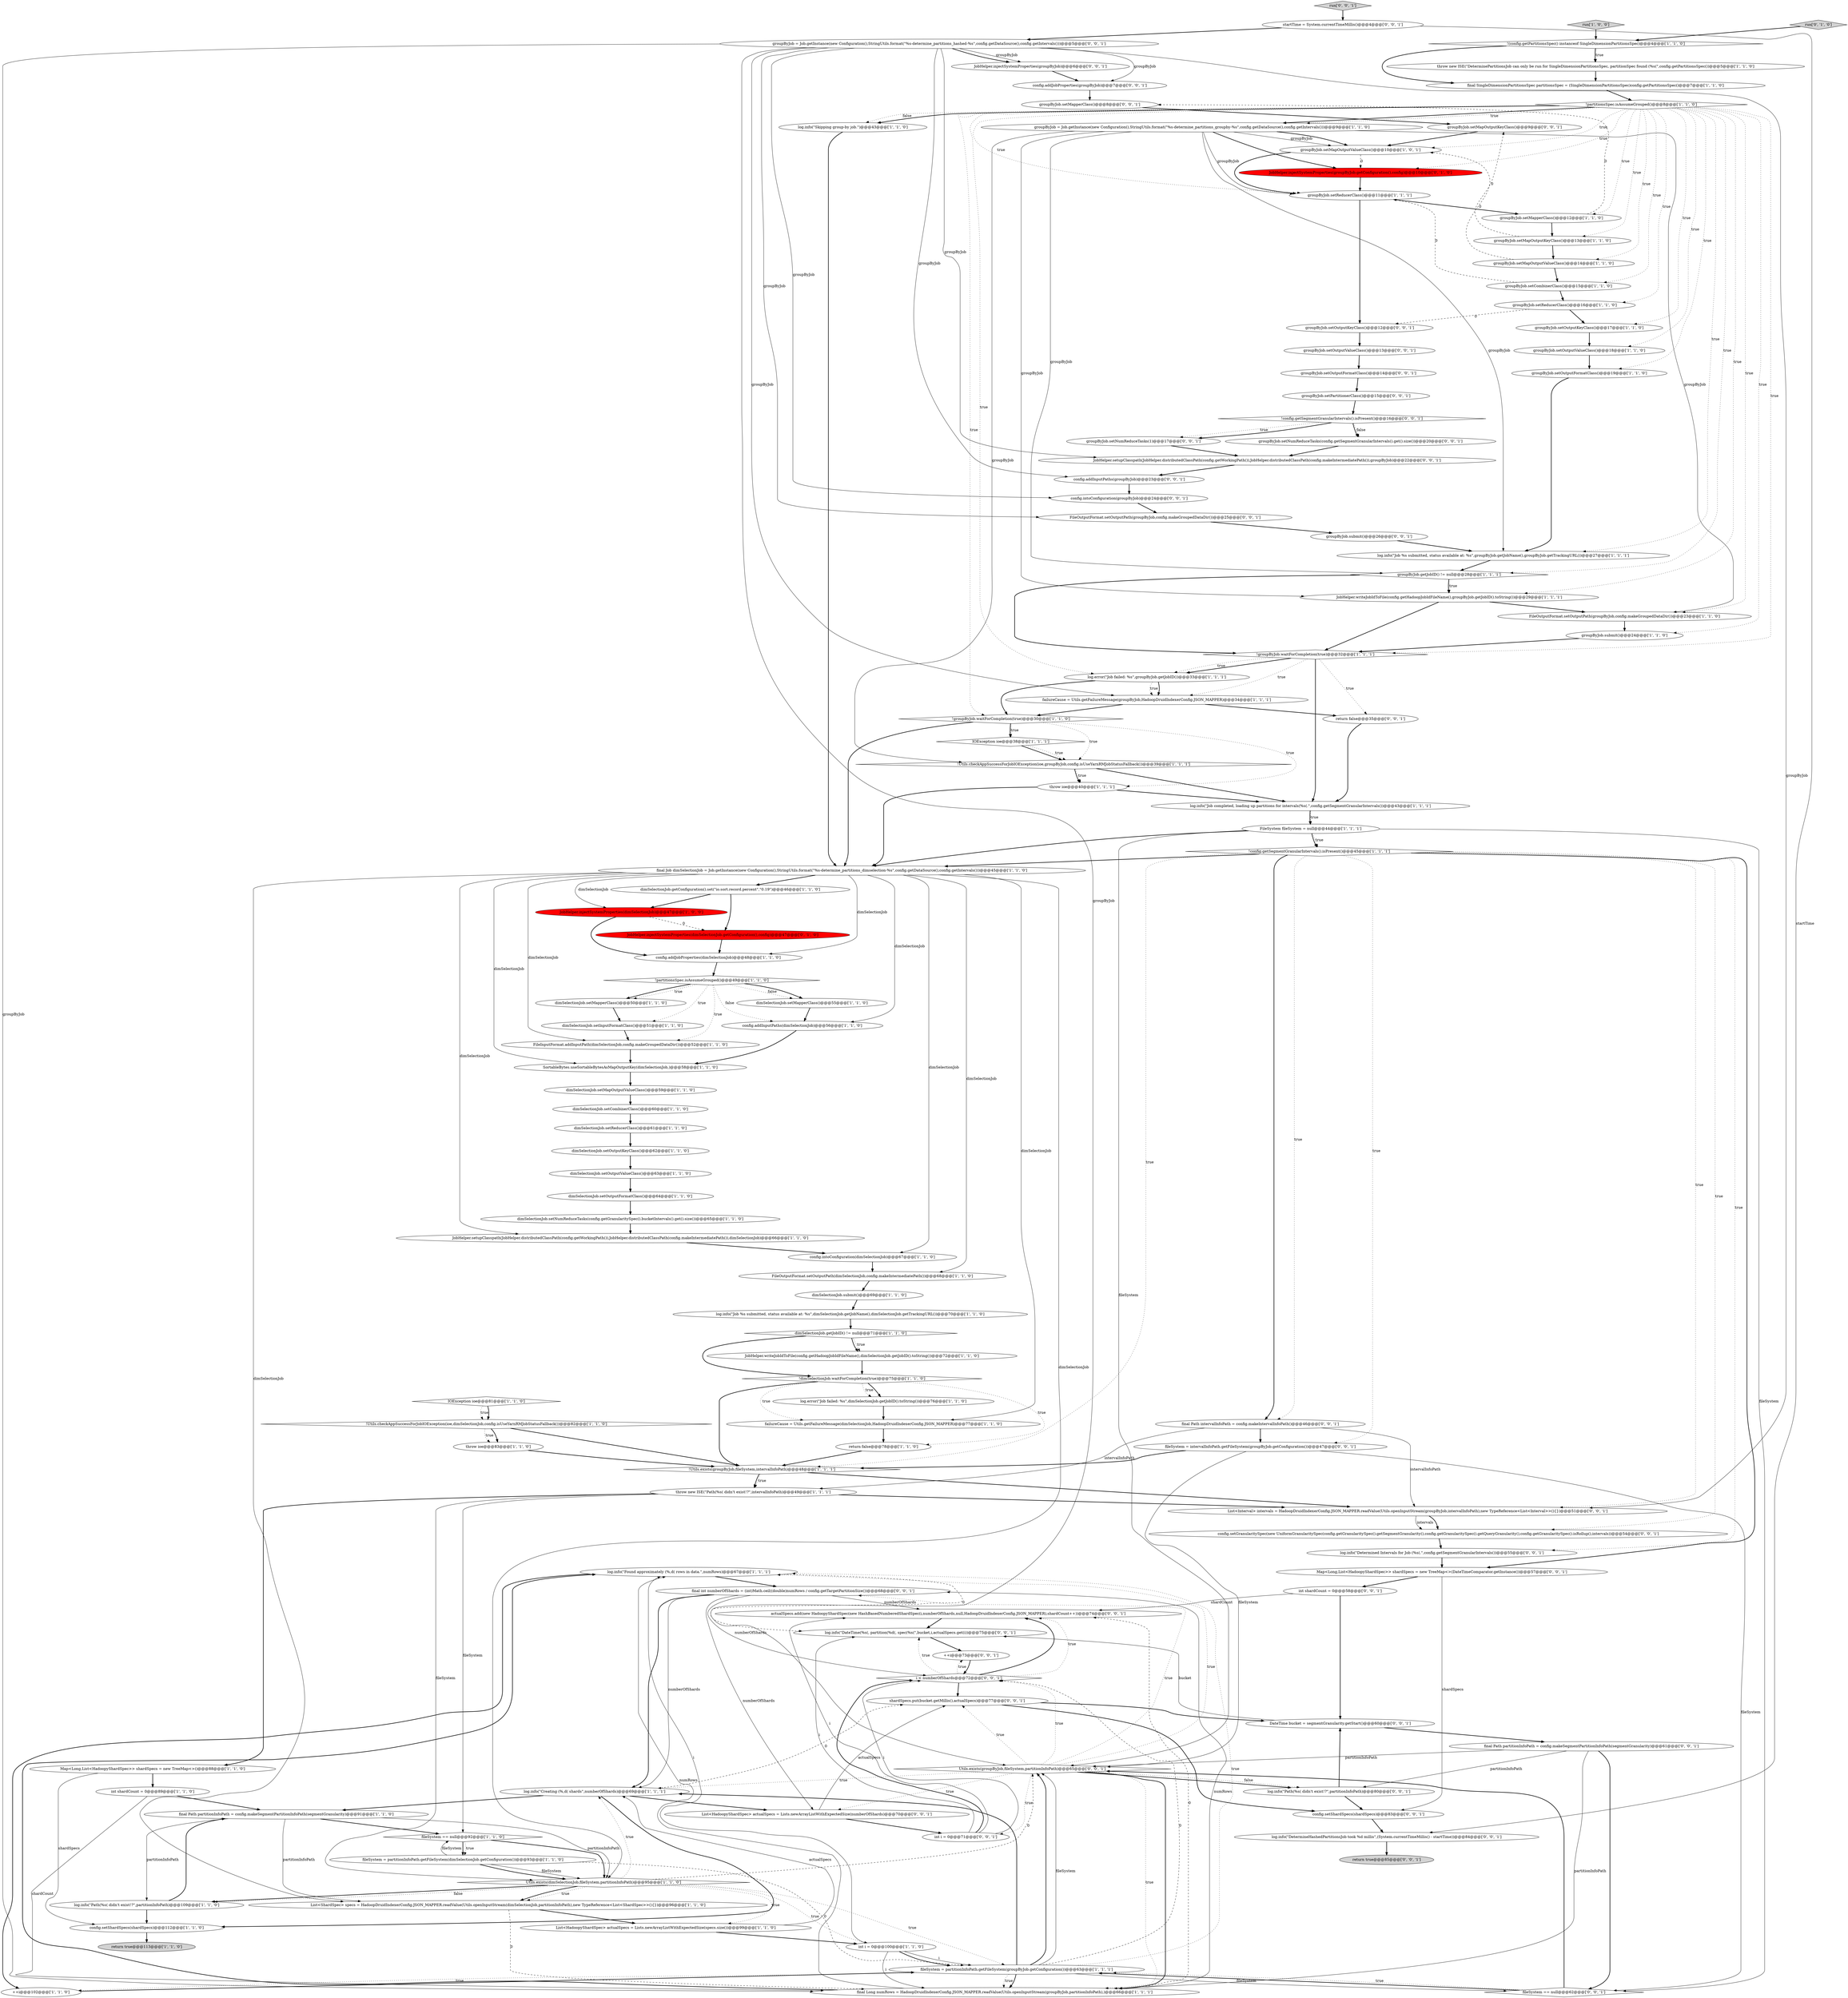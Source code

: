 digraph {
44 [style = filled, label = "log.info(\"Found approximately (%,d( rows in data.\",numRows)@@@67@@@['1', '1', '1']", fillcolor = white, shape = ellipse image = "AAA0AAABBB1BBB"];
16 [style = filled, label = "groupByJob.setOutputFormatClass()@@@19@@@['1', '1', '0']", fillcolor = white, shape = ellipse image = "AAA0AAABBB1BBB"];
118 [style = filled, label = "int shardCount = 0@@@58@@@['0', '0', '1']", fillcolor = white, shape = ellipse image = "AAA0AAABBB3BBB"];
23 [style = filled, label = "final Long numRows = HadoopDruidIndexerConfig.JSON_MAPPER.readValue(Utils.openInputStream(groupByJob,partitionInfoPath),)@@@66@@@['1', '1', '1']", fillcolor = white, shape = ellipse image = "AAA0AAABBB1BBB"];
24 [style = filled, label = "fileSystem == null@@@92@@@['1', '1', '0']", fillcolor = white, shape = diamond image = "AAA0AAABBB1BBB"];
76 [style = filled, label = "dimSelectionJob.setOutputFormatClass()@@@64@@@['1', '1', '0']", fillcolor = white, shape = ellipse image = "AAA0AAABBB1BBB"];
89 [style = filled, label = "startTime = System.currentTimeMillis()@@@4@@@['0', '0', '1']", fillcolor = white, shape = ellipse image = "AAA0AAABBB3BBB"];
127 [style = filled, label = "groupByJob.setNumReduceTasks(1)@@@17@@@['0', '0', '1']", fillcolor = white, shape = ellipse image = "AAA0AAABBB3BBB"];
48 [style = filled, label = "JobHelper.writeJobIdToFile(config.getHadoopJobIdFileName(),groupByJob.getJobID().toString())@@@29@@@['1', '1', '1']", fillcolor = white, shape = ellipse image = "AAA0AAABBB1BBB"];
49 [style = filled, label = "run['1', '0', '0']", fillcolor = lightgray, shape = diamond image = "AAA0AAABBB1BBB"];
19 [style = filled, label = "!groupByJob.waitForCompletion(true)@@@30@@@['1', '1', '0']", fillcolor = white, shape = diamond image = "AAA0AAABBB1BBB"];
41 [style = filled, label = "return false@@@78@@@['1', '1', '0']", fillcolor = white, shape = ellipse image = "AAA0AAABBB1BBB"];
124 [style = filled, label = "log.info(\"DetermineHashedPartitionsJob took %d millis\",(System.currentTimeMillis() - startTime))@@@84@@@['0', '0', '1']", fillcolor = white, shape = ellipse image = "AAA0AAABBB3BBB"];
39 [style = filled, label = "final Job dimSelectionJob = Job.getInstance(new Configuration(),StringUtils.format(\"%s-determine_partitions_dimselection-%s\",config.getDataSource(),config.getIntervals()))@@@45@@@['1', '1', '0']", fillcolor = white, shape = ellipse image = "AAA0AAABBB1BBB"];
21 [style = filled, label = "dimSelectionJob.setMapperClass()@@@55@@@['1', '1', '0']", fillcolor = white, shape = ellipse image = "AAA0AAABBB1BBB"];
125 [style = filled, label = "actualSpecs.add(new HadoopyShardSpec(new HashBasedNumberedShardSpec(i,numberOfShards,null,HadoopDruidIndexerConfig.JSON_MAPPER),shardCount++))@@@74@@@['0', '0', '1']", fillcolor = white, shape = ellipse image = "AAA0AAABBB3BBB"];
54 [style = filled, label = "groupByJob.setMapOutputValueClass()@@@14@@@['1', '1', '0']", fillcolor = white, shape = ellipse image = "AAA0AAABBB1BBB"];
126 [style = filled, label = "groupByJob.setNumReduceTasks(config.getSegmentGranularIntervals().get().size())@@@20@@@['0', '0', '1']", fillcolor = white, shape = ellipse image = "AAA0AAABBB3BBB"];
68 [style = filled, label = "return true@@@113@@@['1', '1', '0']", fillcolor = lightgray, shape = ellipse image = "AAA0AAABBB1BBB"];
37 [style = filled, label = "!Utils.checkAppSuccessForJobIOException(ioe,groupByJob,config.isUseYarnRMJobStatusFallback())@@@39@@@['1', '1', '1']", fillcolor = white, shape = diamond image = "AAA0AAABBB1BBB"];
72 [style = filled, label = "dimSelectionJob.setMapperClass()@@@50@@@['1', '1', '0']", fillcolor = white, shape = ellipse image = "AAA0AAABBB1BBB"];
4 [style = filled, label = "throw new ISE(\"Path(%s( didn't exist!?\",intervalInfoPath)@@@49@@@['1', '1', '1']", fillcolor = white, shape = ellipse image = "AAA0AAABBB1BBB"];
91 [style = filled, label = "log.info(\"Path(%s( didn't exist!?\",partitionInfoPath)@@@80@@@['0', '0', '1']", fillcolor = white, shape = ellipse image = "AAA0AAABBB3BBB"];
14 [style = filled, label = "dimSelectionJob.getJobID() != null@@@71@@@['1', '1', '0']", fillcolor = white, shape = diamond image = "AAA0AAABBB1BBB"];
17 [style = filled, label = "log.error(\"Job failed: %s\",dimSelectionJob.getJobID().toString())@@@76@@@['1', '1', '0']", fillcolor = white, shape = ellipse image = "AAA0AAABBB1BBB"];
83 [style = filled, label = "run['0', '1', '0']", fillcolor = lightgray, shape = diamond image = "AAA0AAABBB2BBB"];
114 [style = filled, label = "List<Interval> intervals = HadoopDruidIndexerConfig.JSON_MAPPER.readValue(Utils.openInputStream(groupByJob,intervalInfoPath),new TypeReference<List<Interval>>(){})@@@51@@@['0', '0', '1']", fillcolor = white, shape = ellipse image = "AAA0AAABBB3BBB"];
55 [style = filled, label = "IOException ioe@@@81@@@['1', '1', '0']", fillcolor = white, shape = diamond image = "AAA0AAABBB1BBB"];
28 [style = filled, label = "FileInputFormat.addInputPath(dimSelectionJob,config.makeGroupedDataDir())@@@52@@@['1', '1', '0']", fillcolor = white, shape = ellipse image = "AAA0AAABBB1BBB"];
94 [style = filled, label = "config.addInputPaths(groupByJob)@@@23@@@['0', '0', '1']", fillcolor = white, shape = ellipse image = "AAA0AAABBB3BBB"];
27 [style = filled, label = "throw ioe@@@40@@@['1', '1', '1']", fillcolor = white, shape = ellipse image = "AAA0AAABBB1BBB"];
25 [style = filled, label = "List<ShardSpec> specs = HadoopDruidIndexerConfig.JSON_MAPPER.readValue(Utils.openInputStream(dimSelectionJob,partitionInfoPath),new TypeReference<List<ShardSpec>>(){})@@@96@@@['1', '1', '0']", fillcolor = white, shape = ellipse image = "AAA0AAABBB1BBB"];
6 [style = filled, label = "dimSelectionJob.setOutputValueClass()@@@63@@@['1', '1', '0']", fillcolor = white, shape = ellipse image = "AAA0AAABBB1BBB"];
13 [style = filled, label = "int shardCount = 0@@@89@@@['1', '1', '0']", fillcolor = white, shape = ellipse image = "AAA0AAABBB1BBB"];
96 [style = filled, label = "JobHelper.setupClasspath(JobHelper.distributedClassPath(config.getWorkingPath()),JobHelper.distributedClassPath(config.makeIntermediatePath()),groupByJob)@@@22@@@['0', '0', '1']", fillcolor = white, shape = ellipse image = "AAA0AAABBB3BBB"];
43 [style = filled, label = "throw ioe@@@83@@@['1', '1', '0']", fillcolor = white, shape = ellipse image = "AAA0AAABBB1BBB"];
64 [style = filled, label = "throw new ISE(\"DeterminePartitionsJob can only be run for SingleDimensionPartitionsSpec, partitionSpec found (%s(\",config.getPartitionsSpec())@@@5@@@['1', '1', '0']", fillcolor = white, shape = ellipse image = "AAA0AAABBB1BBB"];
15 [style = filled, label = "groupByJob.setMapOutputValueClass()@@@10@@@['1', '0', '1']", fillcolor = white, shape = ellipse image = "AAA0AAABBB1BBB"];
59 [style = filled, label = "final SingleDimensionPartitionsSpec partitionsSpec = (SingleDimensionPartitionsSpec)config.getPartitionsSpec()@@@7@@@['1', '1', '0']", fillcolor = white, shape = ellipse image = "AAA0AAABBB1BBB"];
86 [style = filled, label = "log.info(\"Determined Intervals for Job (%s(.\",config.getSegmentGranularIntervals())@@@55@@@['0', '0', '1']", fillcolor = white, shape = ellipse image = "AAA0AAABBB3BBB"];
20 [style = filled, label = "groupByJob = Job.getInstance(new Configuration(),StringUtils.format(\"%s-determine_partitions_groupby-%s\",config.getDataSource(),config.getIntervals()))@@@9@@@['1', '1', '0']", fillcolor = white, shape = ellipse image = "AAA0AAABBB1BBB"];
22 [style = filled, label = "dimSelectionJob.setReducerClass()@@@61@@@['1', '1', '0']", fillcolor = white, shape = ellipse image = "AAA0AAABBB1BBB"];
34 [style = filled, label = "JobHelper.injectSystemProperties(dimSelectionJob)@@@47@@@['1', '0', '0']", fillcolor = red, shape = ellipse image = "AAA1AAABBB1BBB"];
78 [style = filled, label = "FileOutputFormat.setOutputPath(groupByJob,config.makeGroupedDataDir())@@@23@@@['1', '1', '0']", fillcolor = white, shape = ellipse image = "AAA0AAABBB1BBB"];
90 [style = filled, label = "config.setGranularitySpec(new UniformGranularitySpec(config.getGranularitySpec().getSegmentGranularity(),config.getGranularitySpec().getQueryGranularity(),config.getGranularitySpec().isRollup(),intervals))@@@54@@@['0', '0', '1']", fillcolor = white, shape = ellipse image = "AAA0AAABBB3BBB"];
107 [style = filled, label = "final int numberOfShards = (int)Math.ceil((double)numRows / config.getTargetPartitionSize())@@@68@@@['0', '0', '1']", fillcolor = white, shape = ellipse image = "AAA0AAABBB3BBB"];
51 [style = filled, label = "log.info(\"Creating (%,d( shards\",numberOfShards)@@@69@@@['1', '1', '1']", fillcolor = white, shape = ellipse image = "AAA0AAABBB1BBB"];
92 [style = filled, label = "shardSpecs.put(bucket.getMillis(),actualSpecs)@@@77@@@['0', '0', '1']", fillcolor = white, shape = ellipse image = "AAA0AAABBB3BBB"];
84 [style = filled, label = "JobHelper.injectSystemProperties(dimSelectionJob.getConfiguration(),config)@@@47@@@['0', '1', '0']", fillcolor = red, shape = ellipse image = "AAA1AAABBB2BBB"];
67 [style = filled, label = "List<HadoopyShardSpec> actualSpecs = Lists.newArrayListWithExpectedSize(specs.size())@@@99@@@['1', '1', '0']", fillcolor = white, shape = ellipse image = "AAA0AAABBB1BBB"];
79 [style = filled, label = "++i@@@102@@@['1', '1', '0']", fillcolor = white, shape = ellipse image = "AAA0AAABBB1BBB"];
75 [style = filled, label = "dimSelectionJob.setInputFormatClass()@@@51@@@['1', '1', '0']", fillcolor = white, shape = ellipse image = "AAA0AAABBB1BBB"];
45 [style = filled, label = "Map<Long,List<HadoopyShardSpec>> shardSpecs = new TreeMap<>()@@@88@@@['1', '1', '0']", fillcolor = white, shape = ellipse image = "AAA0AAABBB1BBB"];
46 [style = filled, label = "dimSelectionJob.setCombinerClass()@@@60@@@['1', '1', '0']", fillcolor = white, shape = ellipse image = "AAA0AAABBB1BBB"];
108 [style = filled, label = "final Path partitionInfoPath = config.makeSegmentPartitionInfoPath(segmentGranularity)@@@61@@@['0', '0', '1']", fillcolor = white, shape = ellipse image = "AAA0AAABBB3BBB"];
38 [style = filled, label = "log.info(\"Job completed, loading up partitions for intervals(%s(.\",config.getSegmentGranularIntervals())@@@43@@@['1', '1', '1']", fillcolor = white, shape = ellipse image = "AAA0AAABBB1BBB"];
85 [style = filled, label = "JobHelper.injectSystemProperties(groupByJob.getConfiguration(),config)@@@10@@@['0', '1', '0']", fillcolor = red, shape = ellipse image = "AAA1AAABBB2BBB"];
31 [style = filled, label = "dimSelectionJob.setNumReduceTasks(config.getGranularitySpec().bucketIntervals().get().size())@@@65@@@['1', '1', '0']", fillcolor = white, shape = ellipse image = "AAA0AAABBB1BBB"];
36 [style = filled, label = "fileSystem = partitionInfoPath.getFileSystem(groupByJob.getConfiguration())@@@63@@@['1', '1', '1']", fillcolor = white, shape = ellipse image = "AAA0AAABBB1BBB"];
5 [style = filled, label = "log.info(\"Skipping group-by job.\")@@@43@@@['1', '1', '0']", fillcolor = white, shape = ellipse image = "AAA0AAABBB1BBB"];
3 [style = filled, label = "dimSelectionJob.submit()@@@69@@@['1', '1', '0']", fillcolor = white, shape = ellipse image = "AAA0AAABBB1BBB"];
63 [style = filled, label = "dimSelectionJob.getConfiguration().set(\"io.sort.record.percent\",\"0.19\")@@@46@@@['1', '1', '0']", fillcolor = white, shape = ellipse image = "AAA0AAABBB1BBB"];
62 [style = filled, label = "groupByJob.setReducerClass()@@@11@@@['1', '1', '1']", fillcolor = white, shape = ellipse image = "AAA0AAABBB1BBB"];
65 [style = filled, label = "groupByJob.setReducerClass()@@@16@@@['1', '1', '0']", fillcolor = white, shape = ellipse image = "AAA0AAABBB1BBB"];
87 [style = filled, label = "Map<Long,List<HadoopyShardSpec>> shardSpecs = new TreeMap<>(DateTimeComparator.getInstance())@@@57@@@['0', '0', '1']", fillcolor = white, shape = ellipse image = "AAA0AAABBB3BBB"];
106 [style = filled, label = "groupByJob.submit()@@@26@@@['0', '0', '1']", fillcolor = white, shape = ellipse image = "AAA0AAABBB3BBB"];
69 [style = filled, label = "IOException ioe@@@38@@@['1', '1', '1']", fillcolor = white, shape = diamond image = "AAA0AAABBB1BBB"];
58 [style = filled, label = "dimSelectionJob.setOutputKeyClass()@@@62@@@['1', '1', '0']", fillcolor = white, shape = ellipse image = "AAA0AAABBB1BBB"];
105 [style = filled, label = "final Path intervalInfoPath = config.makeIntervalInfoPath()@@@46@@@['0', '0', '1']", fillcolor = white, shape = ellipse image = "AAA0AAABBB3BBB"];
81 [style = filled, label = "groupByJob.setMapOutputKeyClass()@@@13@@@['1', '1', '0']", fillcolor = white, shape = ellipse image = "AAA0AAABBB1BBB"];
109 [style = filled, label = "++i@@@73@@@['0', '0', '1']", fillcolor = white, shape = ellipse image = "AAA0AAABBB3BBB"];
113 [style = filled, label = "return true@@@85@@@['0', '0', '1']", fillcolor = lightgray, shape = ellipse image = "AAA0AAABBB3BBB"];
74 [style = filled, label = "JobHelper.setupClasspath(JobHelper.distributedClassPath(config.getWorkingPath()),JobHelper.distributedClassPath(config.makeIntermediatePath()),dimSelectionJob)@@@66@@@['1', '1', '0']", fillcolor = white, shape = ellipse image = "AAA0AAABBB1BBB"];
97 [style = filled, label = "groupByJob.setOutputFormatClass()@@@14@@@['0', '0', '1']", fillcolor = white, shape = ellipse image = "AAA0AAABBB3BBB"];
80 [style = filled, label = "!config.getSegmentGranularIntervals().isPresent()@@@45@@@['1', '1', '1']", fillcolor = white, shape = diamond image = "AAA0AAABBB1BBB"];
98 [style = filled, label = "config.addJobProperties(groupByJob)@@@7@@@['0', '0', '1']", fillcolor = white, shape = ellipse image = "AAA0AAABBB3BBB"];
104 [style = filled, label = "int i = 0@@@71@@@['0', '0', '1']", fillcolor = white, shape = ellipse image = "AAA0AAABBB3BBB"];
10 [style = filled, label = "!Utils.exists(groupByJob,fileSystem,intervalInfoPath)@@@48@@@['1', '1', '1']", fillcolor = white, shape = diamond image = "AAA0AAABBB1BBB"];
40 [style = filled, label = "config.setShardSpecs(shardSpecs)@@@112@@@['1', '1', '0']", fillcolor = white, shape = ellipse image = "AAA0AAABBB1BBB"];
99 [style = filled, label = "fileSystem = intervalInfoPath.getFileSystem(groupByJob.getConfiguration())@@@47@@@['0', '0', '1']", fillcolor = white, shape = ellipse image = "AAA0AAABBB3BBB"];
50 [style = filled, label = "!partitionsSpec.isAssumeGrouped()@@@49@@@['1', '1', '0']", fillcolor = white, shape = diamond image = "AAA0AAABBB1BBB"];
8 [style = filled, label = "log.info(\"Job %s submitted, status available at: %s\",groupByJob.getJobName(),groupByJob.getTrackingURL())@@@27@@@['1', '1', '1']", fillcolor = white, shape = ellipse image = "AAA0AAABBB1BBB"];
7 [style = filled, label = "groupByJob.setMapperClass()@@@12@@@['1', '1', '0']", fillcolor = white, shape = ellipse image = "AAA0AAABBB1BBB"];
103 [style = filled, label = "Utils.exists(groupByJob,fileSystem,partitionInfoPath)@@@65@@@['0', '0', '1']", fillcolor = white, shape = diamond image = "AAA0AAABBB3BBB"];
121 [style = filled, label = "JobHelper.injectSystemProperties(groupByJob)@@@6@@@['0', '0', '1']", fillcolor = white, shape = ellipse image = "AAA0AAABBB3BBB"];
95 [style = filled, label = "config.intoConfiguration(groupByJob)@@@24@@@['0', '0', '1']", fillcolor = white, shape = ellipse image = "AAA0AAABBB3BBB"];
100 [style = filled, label = "groupByJob.setMapperClass()@@@8@@@['0', '0', '1']", fillcolor = white, shape = ellipse image = "AAA0AAABBB3BBB"];
33 [style = filled, label = "!Utils.checkAppSuccessForJobIOException(ioe,dimSelectionJob,config.isUseYarnRMJobStatusFallback())@@@82@@@['1', '1', '0']", fillcolor = white, shape = diamond image = "AAA0AAABBB1BBB"];
82 [style = filled, label = "config.intoConfiguration(dimSelectionJob)@@@67@@@['1', '1', '0']", fillcolor = white, shape = ellipse image = "AAA0AAABBB1BBB"];
117 [style = filled, label = "!config.getSegmentGranularIntervals().isPresent()@@@16@@@['0', '0', '1']", fillcolor = white, shape = diamond image = "AAA0AAABBB3BBB"];
32 [style = filled, label = "config.addInputPaths(dimSelectionJob)@@@56@@@['1', '1', '0']", fillcolor = white, shape = ellipse image = "AAA0AAABBB1BBB"];
56 [style = filled, label = "failureCause = Utils.getFailureMessage(dimSelectionJob,HadoopDruidIndexerConfig.JSON_MAPPER)@@@77@@@['1', '1', '0']", fillcolor = white, shape = ellipse image = "AAA0AAABBB1BBB"];
123 [style = filled, label = "log.info(\"DateTime(%s(, partition(%d(, spec(%s(\",bucket,i,actualSpecs.get(i))@@@75@@@['0', '0', '1']", fillcolor = white, shape = ellipse image = "AAA0AAABBB3BBB"];
30 [style = filled, label = "!partitionsSpec.isAssumeGrouped()@@@8@@@['1', '1', '0']", fillcolor = white, shape = diamond image = "AAA0AAABBB1BBB"];
88 [style = filled, label = "i < numberOfShards@@@72@@@['0', '0', '1']", fillcolor = white, shape = diamond image = "AAA0AAABBB3BBB"];
120 [style = filled, label = "groupByJob.setPartitionerClass()@@@15@@@['0', '0', '1']", fillcolor = white, shape = ellipse image = "AAA0AAABBB3BBB"];
61 [style = filled, label = "groupByJob.setCombinerClass()@@@15@@@['1', '1', '0']", fillcolor = white, shape = ellipse image = "AAA0AAABBB1BBB"];
71 [style = filled, label = "groupByJob.getJobID() != null@@@28@@@['1', '1', '1']", fillcolor = white, shape = diamond image = "AAA0AAABBB1BBB"];
111 [style = filled, label = "config.setShardSpecs(shardSpecs)@@@83@@@['0', '0', '1']", fillcolor = white, shape = ellipse image = "AAA0AAABBB3BBB"];
57 [style = filled, label = "groupByJob.setOutputValueClass()@@@18@@@['1', '1', '0']", fillcolor = white, shape = ellipse image = "AAA0AAABBB1BBB"];
70 [style = filled, label = "!groupByJob.waitForCompletion(true)@@@32@@@['1', '1', '1']", fillcolor = white, shape = diamond image = "AAA0AAABBB1BBB"];
119 [style = filled, label = "FileOutputFormat.setOutputPath(groupByJob,config.makeGroupedDataDir())@@@25@@@['0', '0', '1']", fillcolor = white, shape = ellipse image = "AAA0AAABBB3BBB"];
2 [style = filled, label = "SortableBytes.useSortableBytesAsMapOutputKey(dimSelectionJob,)@@@58@@@['1', '1', '0']", fillcolor = white, shape = ellipse image = "AAA0AAABBB1BBB"];
122 [style = filled, label = "List<HadoopyShardSpec> actualSpecs = Lists.newArrayListWithExpectedSize(numberOfShards)@@@70@@@['0', '0', '1']", fillcolor = white, shape = ellipse image = "AAA0AAABBB3BBB"];
77 [style = filled, label = "!(config.getPartitionsSpec() instanceof SingleDimensionPartitionsSpec)@@@4@@@['1', '1', '0']", fillcolor = white, shape = diamond image = "AAA0AAABBB1BBB"];
0 [style = filled, label = "JobHelper.writeJobIdToFile(config.getHadoopJobIdFileName(),dimSelectionJob.getJobID().toString())@@@72@@@['1', '1', '0']", fillcolor = white, shape = ellipse image = "AAA0AAABBB1BBB"];
18 [style = filled, label = "log.info(\"Path(%s( didn't exist!?\",partitionInfoPath)@@@109@@@['1', '1', '0']", fillcolor = white, shape = ellipse image = "AAA0AAABBB1BBB"];
12 [style = filled, label = "FileSystem fileSystem = null@@@44@@@['1', '1', '1']", fillcolor = white, shape = ellipse image = "AAA0AAABBB1BBB"];
93 [style = filled, label = "return false@@@35@@@['0', '0', '1']", fillcolor = white, shape = ellipse image = "AAA0AAABBB3BBB"];
116 [style = filled, label = "groupByJob.setOutputKeyClass()@@@12@@@['0', '0', '1']", fillcolor = white, shape = ellipse image = "AAA0AAABBB3BBB"];
9 [style = filled, label = "FileOutputFormat.setOutputPath(dimSelectionJob,config.makeIntermediatePath())@@@68@@@['1', '1', '0']", fillcolor = white, shape = ellipse image = "AAA0AAABBB1BBB"];
110 [style = filled, label = "groupByJob.setMapOutputKeyClass()@@@9@@@['0', '0', '1']", fillcolor = white, shape = ellipse image = "AAA0AAABBB3BBB"];
35 [style = filled, label = "int i = 0@@@100@@@['1', '1', '0']", fillcolor = white, shape = ellipse image = "AAA0AAABBB1BBB"];
11 [style = filled, label = "groupByJob.submit()@@@24@@@['1', '1', '0']", fillcolor = white, shape = ellipse image = "AAA0AAABBB1BBB"];
53 [style = filled, label = "fileSystem = partitionInfoPath.getFileSystem(dimSelectionJob.getConfiguration())@@@93@@@['1', '1', '0']", fillcolor = white, shape = ellipse image = "AAA0AAABBB1BBB"];
101 [style = filled, label = "run['0', '0', '1']", fillcolor = lightgray, shape = diamond image = "AAA0AAABBB3BBB"];
47 [style = filled, label = "config.addJobProperties(dimSelectionJob)@@@48@@@['1', '1', '0']", fillcolor = white, shape = ellipse image = "AAA0AAABBB1BBB"];
42 [style = filled, label = "!dimSelectionJob.waitForCompletion(true)@@@75@@@['1', '1', '0']", fillcolor = white, shape = diamond image = "AAA0AAABBB1BBB"];
26 [style = filled, label = "groupByJob.setOutputKeyClass()@@@17@@@['1', '1', '0']", fillcolor = white, shape = ellipse image = "AAA0AAABBB1BBB"];
73 [style = filled, label = "log.error(\"Job failed: %s\",groupByJob.getJobID())@@@33@@@['1', '1', '1']", fillcolor = white, shape = ellipse image = "AAA0AAABBB1BBB"];
1 [style = filled, label = "final Path partitionInfoPath = config.makeSegmentPartitionInfoPath(segmentGranularity)@@@91@@@['1', '1', '0']", fillcolor = white, shape = ellipse image = "AAA0AAABBB1BBB"];
60 [style = filled, label = "dimSelectionJob.setMapOutputValueClass()@@@59@@@['1', '1', '0']", fillcolor = white, shape = ellipse image = "AAA0AAABBB1BBB"];
112 [style = filled, label = "groupByJob = Job.getInstance(new Configuration(),StringUtils.format(\"%s-determine_partitions_hashed-%s\",config.getDataSource(),config.getIntervals()))@@@5@@@['0', '0', '1']", fillcolor = white, shape = ellipse image = "AAA0AAABBB3BBB"];
66 [style = filled, label = "failureCause = Utils.getFailureMessage(groupByJob,HadoopDruidIndexerConfig.JSON_MAPPER)@@@34@@@['1', '1', '1']", fillcolor = white, shape = ellipse image = "AAA0AAABBB1BBB"];
115 [style = filled, label = "fileSystem == null@@@62@@@['0', '0', '1']", fillcolor = white, shape = diamond image = "AAA0AAABBB3BBB"];
102 [style = filled, label = "DateTime bucket = segmentGranularity.getStart()@@@60@@@['0', '0', '1']", fillcolor = white, shape = ellipse image = "AAA0AAABBB3BBB"];
128 [style = filled, label = "groupByJob.setOutputValueClass()@@@13@@@['0', '0', '1']", fillcolor = white, shape = ellipse image = "AAA0AAABBB3BBB"];
52 [style = filled, label = "log.info(\"Job %s submitted, status available at: %s\",dimSelectionJob.getJobName(),dimSelectionJob.getTrackingURL())@@@70@@@['1', '1', '0']", fillcolor = white, shape = ellipse image = "AAA0AAABBB1BBB"];
29 [style = filled, label = "Utils.exists(dimSelectionJob,fileSystem,partitionInfoPath)@@@95@@@['1', '1', '0']", fillcolor = white, shape = diamond image = "AAA0AAABBB1BBB"];
115->103 [style = bold, label=""];
115->36 [style = bold, label=""];
101->89 [style = bold, label=""];
71->70 [style = bold, label=""];
27->38 [style = bold, label=""];
30->70 [style = dotted, label="true"];
51->122 [style = bold, label=""];
37->27 [style = bold, label=""];
14->0 [style = dotted, label="true"];
74->82 [style = bold, label=""];
112->103 [style = solid, label="groupByJob"];
20->48 [style = solid, label="groupByJob"];
30->20 [style = bold, label=""];
102->108 [style = bold, label=""];
112->121 [style = solid, label="groupByJob"];
90->86 [style = bold, label=""];
88->125 [style = dotted, label="true"];
56->41 [style = bold, label=""];
70->38 [style = bold, label=""];
7->100 [style = dashed, label="0"];
50->32 [style = dotted, label="false"];
29->67 [style = dotted, label="true"];
88->123 [style = dotted, label="true"];
38->12 [style = bold, label=""];
63->34 [style = bold, label=""];
10->114 [style = bold, label=""];
51->1 [style = bold, label=""];
71->48 [style = bold, label=""];
51->92 [style = dashed, label="0"];
112->23 [style = solid, label="groupByJob"];
35->36 [style = solid, label="i"];
123->109 [style = bold, label=""];
31->74 [style = bold, label=""];
39->34 [style = solid, label="dimSelectionJob"];
36->115 [style = solid, label="fileSystem"];
13->1 [style = bold, label=""];
29->18 [style = bold, label=""];
42->17 [style = dotted, label="true"];
103->107 [style = dotted, label="true"];
122->104 [style = bold, label=""];
70->73 [style = bold, label=""];
122->92 [style = solid, label="actualSpecs"];
19->69 [style = dotted, label="true"];
52->14 [style = bold, label=""];
105->114 [style = solid, label="intervalInfoPath"];
30->85 [style = dotted, label="true"];
120->117 [style = bold, label=""];
62->7 [style = bold, label=""];
37->38 [style = bold, label=""];
92->102 [style = bold, label=""];
80->90 [style = dotted, label="true"];
103->104 [style = dotted, label="true"];
26->57 [style = bold, label=""];
57->16 [style = bold, label=""];
20->15 [style = solid, label="groupByJob"];
19->69 [style = bold, label=""];
102->123 [style = solid, label="bucket"];
73->66 [style = bold, label=""];
10->4 [style = dotted, label="true"];
80->39 [style = bold, label=""];
77->64 [style = dotted, label="true"];
20->15 [style = bold, label=""];
77->59 [style = bold, label=""];
103->92 [style = dotted, label="true"];
29->36 [style = dotted, label="true"];
24->53 [style = bold, label=""];
44->79 [style = bold, label=""];
44->107 [style = bold, label=""];
53->24 [style = solid, label="fileSystem"];
112->96 [style = solid, label="groupByJob"];
81->110 [style = dashed, label="0"];
23->44 [style = bold, label=""];
30->81 [style = dotted, label="true"];
53->29 [style = bold, label=""];
20->8 [style = solid, label="groupByJob"];
38->12 [style = dotted, label="true"];
80->86 [style = dotted, label="true"];
115->36 [style = dotted, label="true"];
89->124 [style = solid, label="startTime"];
77->64 [style = bold, label=""];
1->25 [style = solid, label="partitionInfoPath"];
109->88 [style = bold, label=""];
82->9 [style = bold, label=""];
23->125 [style = dashed, label="0"];
103->23 [style = dotted, label="true"];
5->39 [style = bold, label=""];
30->7 [style = dotted, label="true"];
121->98 [style = bold, label=""];
112->66 [style = solid, label="groupByJob"];
80->105 [style = dotted, label="true"];
73->66 [style = dotted, label="true"];
118->125 [style = solid, label="shardCount"];
15->85 [style = dashed, label="0"];
44->123 [style = dashed, label="0"];
34->47 [style = bold, label=""];
0->42 [style = bold, label=""];
111->124 [style = bold, label=""];
30->19 [style = dotted, label="true"];
19->39 [style = bold, label=""];
94->95 [style = bold, label=""];
50->21 [style = dotted, label="false"];
103->91 [style = bold, label=""];
19->27 [style = dotted, label="true"];
70->66 [style = dotted, label="true"];
103->51 [style = dotted, label="true"];
75->28 [style = bold, label=""];
29->103 [style = dashed, label="0"];
119->106 [style = bold, label=""];
19->37 [style = dotted, label="true"];
7->81 [style = bold, label=""];
127->96 [style = bold, label=""];
20->85 [style = bold, label=""];
117->127 [style = dotted, label="true"];
20->62 [style = solid, label="groupByJob"];
4->45 [style = bold, label=""];
112->119 [style = solid, label="groupByJob"];
35->23 [style = solid, label="i"];
30->54 [style = dotted, label="true"];
108->115 [style = bold, label=""];
30->57 [style = dotted, label="true"];
107->51 [style = solid, label="numberOfShards"];
78->11 [style = bold, label=""];
125->123 [style = bold, label=""];
99->115 [style = solid, label="fileSystem"];
70->73 [style = dotted, label="true"];
18->1 [style = bold, label=""];
39->25 [style = solid, label="dimSelectionJob"];
36->44 [style = dotted, label="true"];
87->111 [style = solid, label="shardSpecs"];
83->77 [style = bold, label=""];
49->77 [style = bold, label=""];
54->15 [style = dashed, label="0"];
76->31 [style = bold, label=""];
53->29 [style = solid, label="fileSystem"];
114->90 [style = bold, label=""];
105->4 [style = solid, label="intervalInfoPath"];
43->10 [style = bold, label=""];
1->29 [style = solid, label="partitionInfoPath"];
124->113 [style = bold, label=""];
104->88 [style = solid, label="i"];
50->72 [style = bold, label=""];
69->37 [style = bold, label=""];
108->91 [style = solid, label="partitionInfoPath"];
54->61 [style = bold, label=""];
112->98 [style = solid, label="groupByJob"];
104->88 [style = bold, label=""];
39->47 [style = solid, label="dimSelectionJob"];
73->19 [style = bold, label=""];
103->23 [style = bold, label=""];
89->112 [style = bold, label=""];
20->78 [style = solid, label="groupByJob"];
67->35 [style = bold, label=""];
107->88 [style = solid, label="numberOfShards"];
104->125 [style = solid, label="i"];
65->26 [style = bold, label=""];
100->110 [style = bold, label=""];
36->51 [style = bold, label=""];
69->37 [style = dotted, label="true"];
99->103 [style = solid, label="fileSystem"];
48->70 [style = bold, label=""];
16->8 [style = bold, label=""];
61->65 [style = bold, label=""];
72->75 [style = bold, label=""];
39->9 [style = solid, label="dimSelectionJob"];
88->109 [style = dotted, label="true"];
34->84 [style = dashed, label="0"];
18->40 [style = bold, label=""];
103->91 [style = dotted, label="false"];
14->42 [style = bold, label=""];
96->94 [style = bold, label=""];
91->102 [style = bold, label=""];
11->70 [style = bold, label=""];
66->93 [style = bold, label=""];
80->105 [style = bold, label=""];
4->24 [style = solid, label="fileSystem"];
80->10 [style = dotted, label="true"];
65->116 [style = dashed, label="0"];
2->60 [style = bold, label=""];
41->10 [style = bold, label=""];
64->59 [style = bold, label=""];
39->74 [style = solid, label="dimSelectionJob"];
30->78 [style = dotted, label="true"];
85->62 [style = bold, label=""];
98->100 [style = bold, label=""];
30->71 [style = dotted, label="true"];
66->19 [style = bold, label=""];
93->38 [style = bold, label=""];
45->40 [style = solid, label="shardSpecs"];
47->50 [style = bold, label=""];
36->103 [style = bold, label=""];
12->80 [style = dotted, label="true"];
63->84 [style = bold, label=""];
42->41 [style = dotted, label="true"];
99->10 [style = bold, label=""];
117->127 [style = bold, label=""];
103->122 [style = dotted, label="true"];
51->40 [style = bold, label=""];
55->33 [style = dotted, label="true"];
27->39 [style = bold, label=""];
20->37 [style = solid, label="groupByJob"];
108->23 [style = solid, label="partitionInfoPath"];
22->58 [style = bold, label=""];
30->5 [style = bold, label=""];
112->94 [style = solid, label="groupByJob"];
30->20 [style = dotted, label="true"];
50->28 [style = dotted, label="true"];
117->126 [style = dotted, label="false"];
30->5 [style = dotted, label="false"];
118->102 [style = bold, label=""];
92->111 [style = bold, label=""];
33->43 [style = bold, label=""];
103->44 [style = dotted, label="true"];
106->8 [style = bold, label=""];
40->68 [style = bold, label=""];
61->62 [style = dashed, label="0"];
9->3 [style = bold, label=""];
8->71 [style = bold, label=""];
30->8 [style = dotted, label="true"];
70->93 [style = dotted, label="true"];
107->122 [style = solid, label="numberOfShards"];
30->65 [style = dotted, label="true"];
30->61 [style = dotted, label="true"];
12->39 [style = bold, label=""];
39->32 [style = solid, label="dimSelectionJob"];
37->27 [style = dotted, label="true"];
30->11 [style = dotted, label="true"];
36->23 [style = dotted, label="true"];
29->51 [style = dotted, label="true"];
48->78 [style = bold, label=""];
25->23 [style = dashed, label="0"];
29->25 [style = dotted, label="true"];
39->28 [style = solid, label="dimSelectionJob"];
46->22 [style = bold, label=""];
39->2 [style = solid, label="dimSelectionJob"];
39->63 [style = bold, label=""];
6->76 [style = bold, label=""];
13->23 [style = solid, label="shardCount"];
12->115 [style = solid, label="fileSystem"];
24->53 [style = dotted, label="true"];
4->114 [style = bold, label=""];
36->88 [style = dashed, label="0"];
95->119 [style = bold, label=""];
114->90 [style = solid, label="intervals"];
62->116 [style = bold, label=""];
108->103 [style = solid, label="partitionInfoPath"];
39->82 [style = solid, label="dimSelectionJob"];
3->52 [style = bold, label=""];
81->54 [style = bold, label=""];
12->80 [style = bold, label=""];
84->47 [style = bold, label=""];
50->75 [style = dotted, label="true"];
110->15 [style = bold, label=""];
97->120 [style = bold, label=""];
33->43 [style = dotted, label="true"];
112->95 [style = solid, label="groupByJob"];
103->88 [style = dotted, label="true"];
39->29 [style = solid, label="dimSelectionJob"];
30->48 [style = dotted, label="true"];
80->114 [style = dotted, label="true"];
42->17 [style = bold, label=""];
20->71 [style = solid, label="groupByJob"];
23->44 [style = solid, label="numRows"];
80->87 [style = bold, label=""];
4->29 [style = solid, label="fileSystem"];
29->25 [style = bold, label=""];
15->62 [style = bold, label=""];
33->10 [style = bold, label=""];
67->51 [style = solid, label="actualSpecs"];
45->13 [style = bold, label=""];
30->26 [style = dotted, label="true"];
24->29 [style = bold, label=""];
117->126 [style = bold, label=""];
23->107 [style = solid, label="numRows"];
87->118 [style = bold, label=""];
88->125 [style = bold, label=""];
32->2 [style = bold, label=""];
60->46 [style = bold, label=""];
88->92 [style = bold, label=""];
107->51 [style = bold, label=""];
30->62 [style = dotted, label="true"];
128->97 [style = bold, label=""];
104->123 [style = solid, label="i"];
86->87 [style = bold, label=""];
29->18 [style = dotted, label="false"];
28->2 [style = bold, label=""];
12->103 [style = solid, label="fileSystem"];
126->96 [style = bold, label=""];
107->125 [style = solid, label="numberOfShards"];
36->23 [style = bold, label=""];
14->0 [style = bold, label=""];
30->16 [style = dotted, label="true"];
79->36 [style = bold, label=""];
105->99 [style = bold, label=""];
1->24 [style = bold, label=""];
36->103 [style = solid, label="fileSystem"];
71->48 [style = dotted, label="true"];
42->56 [style = dotted, label="true"];
21->32 [style = bold, label=""];
42->10 [style = bold, label=""];
91->111 [style = bold, label=""];
53->36 [style = dashed, label="0"];
10->4 [style = bold, label=""];
112->121 [style = bold, label=""];
59->30 [style = bold, label=""];
58->6 [style = bold, label=""];
1->18 [style = solid, label="partitionInfoPath"];
17->56 [style = bold, label=""];
35->36 [style = bold, label=""];
36->79 [style = dotted, label="true"];
50->21 [style = bold, label=""];
30->15 [style = dotted, label="true"];
30->73 [style = dotted, label="true"];
25->67 [style = bold, label=""];
39->56 [style = solid, label="dimSelectionJob"];
80->99 [style = dotted, label="true"];
29->35 [style = dotted, label="true"];
55->33 [style = bold, label=""];
35->44 [style = solid, label="i"];
50->72 [style = dotted, label="true"];
112->114 [style = solid, label="groupByJob"];
116->128 [style = bold, label=""];
}
